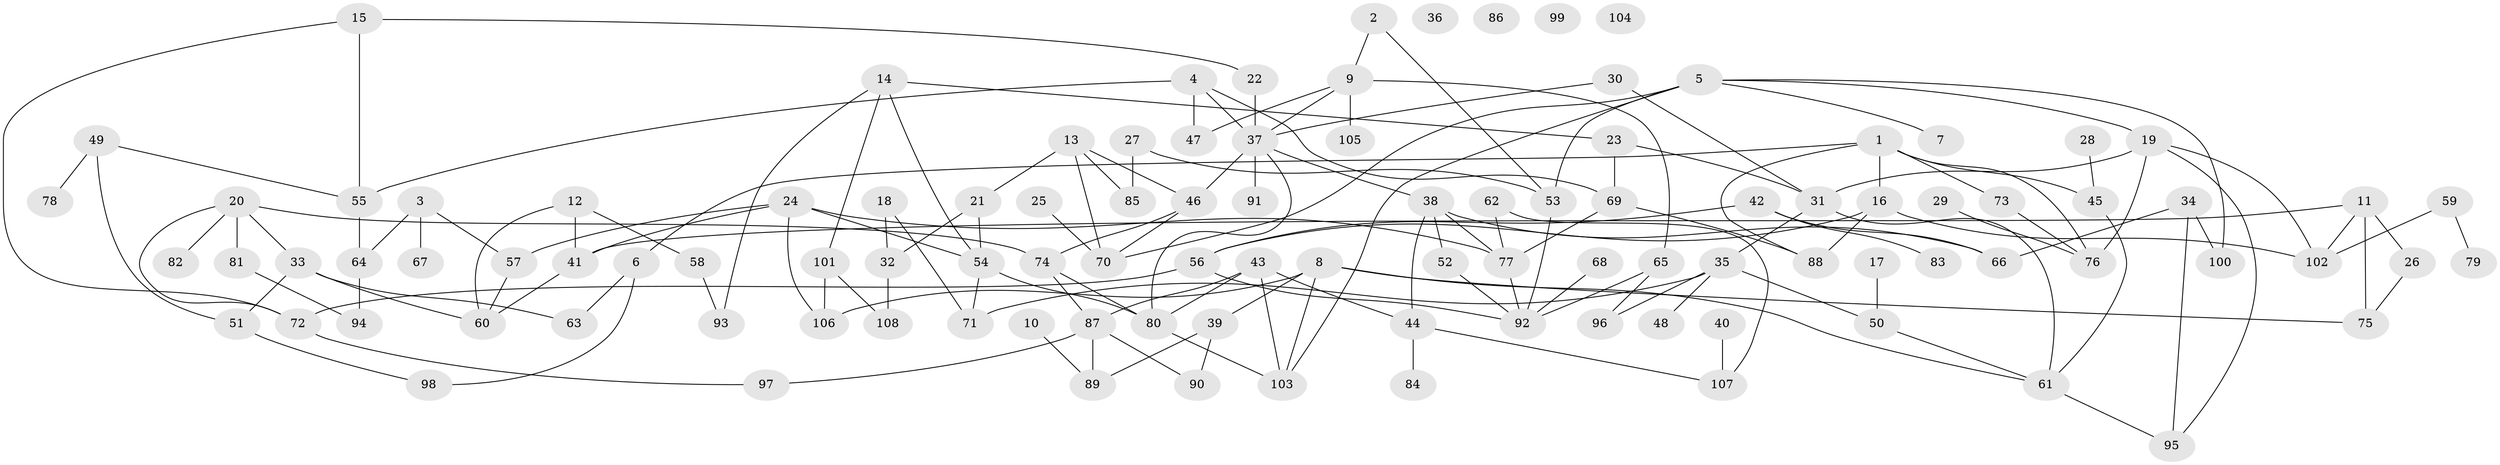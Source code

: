 // Generated by graph-tools (version 1.1) at 2025/25/03/09/25 03:25:15]
// undirected, 108 vertices, 158 edges
graph export_dot {
graph [start="1"]
  node [color=gray90,style=filled];
  1;
  2;
  3;
  4;
  5;
  6;
  7;
  8;
  9;
  10;
  11;
  12;
  13;
  14;
  15;
  16;
  17;
  18;
  19;
  20;
  21;
  22;
  23;
  24;
  25;
  26;
  27;
  28;
  29;
  30;
  31;
  32;
  33;
  34;
  35;
  36;
  37;
  38;
  39;
  40;
  41;
  42;
  43;
  44;
  45;
  46;
  47;
  48;
  49;
  50;
  51;
  52;
  53;
  54;
  55;
  56;
  57;
  58;
  59;
  60;
  61;
  62;
  63;
  64;
  65;
  66;
  67;
  68;
  69;
  70;
  71;
  72;
  73;
  74;
  75;
  76;
  77;
  78;
  79;
  80;
  81;
  82;
  83;
  84;
  85;
  86;
  87;
  88;
  89;
  90;
  91;
  92;
  93;
  94;
  95;
  96;
  97;
  98;
  99;
  100;
  101;
  102;
  103;
  104;
  105;
  106;
  107;
  108;
  1 -- 6;
  1 -- 16;
  1 -- 45;
  1 -- 73;
  1 -- 76;
  1 -- 88;
  2 -- 9;
  2 -- 53;
  3 -- 57;
  3 -- 64;
  3 -- 67;
  4 -- 37;
  4 -- 47;
  4 -- 55;
  4 -- 69;
  5 -- 7;
  5 -- 19;
  5 -- 53;
  5 -- 70;
  5 -- 100;
  5 -- 103;
  6 -- 63;
  6 -- 98;
  8 -- 39;
  8 -- 61;
  8 -- 75;
  8 -- 103;
  8 -- 106;
  9 -- 37;
  9 -- 47;
  9 -- 65;
  9 -- 105;
  10 -- 89;
  11 -- 26;
  11 -- 41;
  11 -- 75;
  11 -- 102;
  12 -- 41;
  12 -- 58;
  12 -- 60;
  13 -- 21;
  13 -- 46;
  13 -- 70;
  13 -- 85;
  14 -- 23;
  14 -- 54;
  14 -- 93;
  14 -- 101;
  15 -- 22;
  15 -- 55;
  15 -- 72;
  16 -- 56;
  16 -- 88;
  16 -- 102;
  17 -- 50;
  18 -- 32;
  18 -- 71;
  19 -- 31;
  19 -- 76;
  19 -- 95;
  19 -- 102;
  20 -- 33;
  20 -- 72;
  20 -- 74;
  20 -- 81;
  20 -- 82;
  21 -- 32;
  21 -- 54;
  22 -- 37;
  23 -- 31;
  23 -- 69;
  24 -- 41;
  24 -- 54;
  24 -- 57;
  24 -- 77;
  24 -- 106;
  25 -- 70;
  26 -- 75;
  27 -- 53;
  27 -- 85;
  28 -- 45;
  29 -- 76;
  30 -- 31;
  30 -- 37;
  31 -- 35;
  31 -- 61;
  32 -- 108;
  33 -- 51;
  33 -- 60;
  33 -- 63;
  34 -- 66;
  34 -- 95;
  34 -- 100;
  35 -- 48;
  35 -- 50;
  35 -- 71;
  35 -- 96;
  37 -- 38;
  37 -- 46;
  37 -- 80;
  37 -- 91;
  38 -- 44;
  38 -- 52;
  38 -- 66;
  38 -- 77;
  39 -- 89;
  39 -- 90;
  40 -- 107;
  41 -- 60;
  42 -- 56;
  42 -- 66;
  42 -- 83;
  43 -- 44;
  43 -- 80;
  43 -- 87;
  43 -- 103;
  44 -- 84;
  44 -- 107;
  45 -- 61;
  46 -- 70;
  46 -- 74;
  49 -- 51;
  49 -- 55;
  49 -- 78;
  50 -- 61;
  51 -- 98;
  52 -- 92;
  53 -- 92;
  54 -- 71;
  54 -- 80;
  55 -- 64;
  56 -- 72;
  56 -- 92;
  57 -- 60;
  58 -- 93;
  59 -- 79;
  59 -- 102;
  61 -- 95;
  62 -- 77;
  62 -- 107;
  64 -- 94;
  65 -- 92;
  65 -- 96;
  68 -- 92;
  69 -- 77;
  69 -- 88;
  72 -- 97;
  73 -- 76;
  74 -- 80;
  74 -- 87;
  77 -- 92;
  80 -- 103;
  81 -- 94;
  87 -- 89;
  87 -- 90;
  87 -- 97;
  101 -- 106;
  101 -- 108;
}
